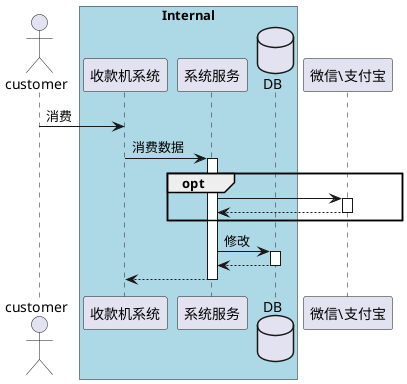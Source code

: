@startuml
    actor customer
    box "Internal" #LightBlue
    participant 收款机系统 as receive_sys
    participant 系统服务 as service
    database DB
    end box
    participant "微信\支付宝" as pay

    customer -> receive_sys: 消费
    receive_sys->service: 消费数据
    activate service

    opt
    service -> pay
    activate pay
    pay --> service
    deactivate pay
    end

    service -> DB :修改
    activate DB
    DB --> service
    deactivate DB
    service --> receive_sys
    deactivate service

@enduml